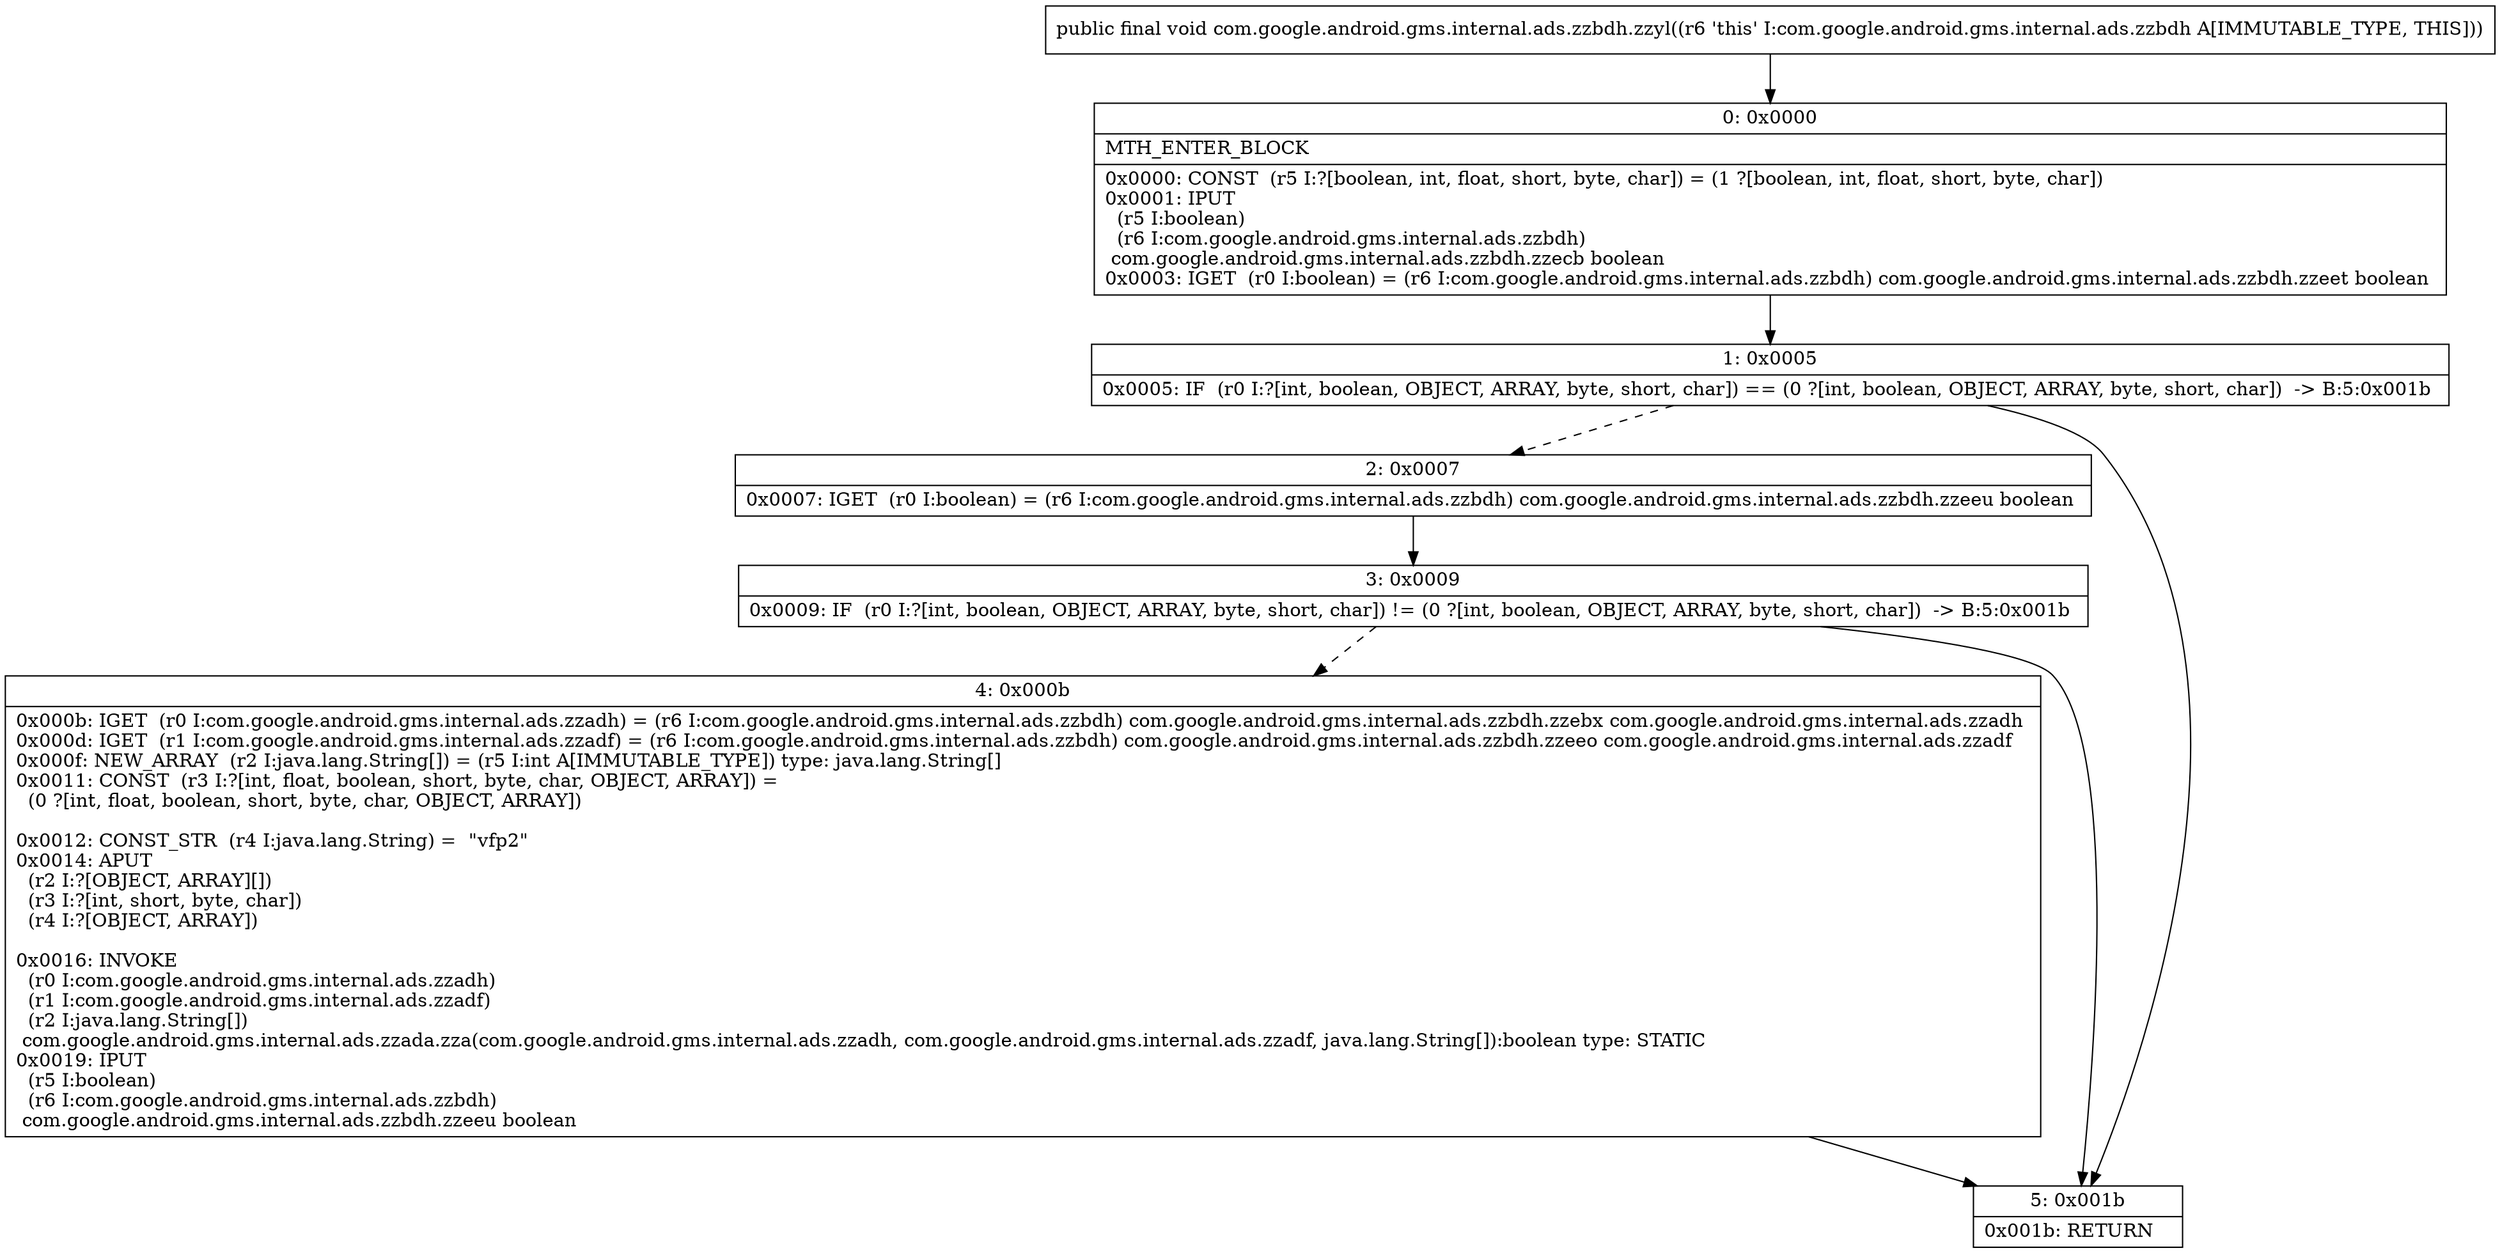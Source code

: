 digraph "CFG forcom.google.android.gms.internal.ads.zzbdh.zzyl()V" {
Node_0 [shape=record,label="{0\:\ 0x0000|MTH_ENTER_BLOCK\l|0x0000: CONST  (r5 I:?[boolean, int, float, short, byte, char]) = (1 ?[boolean, int, float, short, byte, char]) \l0x0001: IPUT  \l  (r5 I:boolean)\l  (r6 I:com.google.android.gms.internal.ads.zzbdh)\l com.google.android.gms.internal.ads.zzbdh.zzecb boolean \l0x0003: IGET  (r0 I:boolean) = (r6 I:com.google.android.gms.internal.ads.zzbdh) com.google.android.gms.internal.ads.zzbdh.zzeet boolean \l}"];
Node_1 [shape=record,label="{1\:\ 0x0005|0x0005: IF  (r0 I:?[int, boolean, OBJECT, ARRAY, byte, short, char]) == (0 ?[int, boolean, OBJECT, ARRAY, byte, short, char])  \-\> B:5:0x001b \l}"];
Node_2 [shape=record,label="{2\:\ 0x0007|0x0007: IGET  (r0 I:boolean) = (r6 I:com.google.android.gms.internal.ads.zzbdh) com.google.android.gms.internal.ads.zzbdh.zzeeu boolean \l}"];
Node_3 [shape=record,label="{3\:\ 0x0009|0x0009: IF  (r0 I:?[int, boolean, OBJECT, ARRAY, byte, short, char]) != (0 ?[int, boolean, OBJECT, ARRAY, byte, short, char])  \-\> B:5:0x001b \l}"];
Node_4 [shape=record,label="{4\:\ 0x000b|0x000b: IGET  (r0 I:com.google.android.gms.internal.ads.zzadh) = (r6 I:com.google.android.gms.internal.ads.zzbdh) com.google.android.gms.internal.ads.zzbdh.zzebx com.google.android.gms.internal.ads.zzadh \l0x000d: IGET  (r1 I:com.google.android.gms.internal.ads.zzadf) = (r6 I:com.google.android.gms.internal.ads.zzbdh) com.google.android.gms.internal.ads.zzbdh.zzeeo com.google.android.gms.internal.ads.zzadf \l0x000f: NEW_ARRAY  (r2 I:java.lang.String[]) = (r5 I:int A[IMMUTABLE_TYPE]) type: java.lang.String[] \l0x0011: CONST  (r3 I:?[int, float, boolean, short, byte, char, OBJECT, ARRAY]) = \l  (0 ?[int, float, boolean, short, byte, char, OBJECT, ARRAY])\l \l0x0012: CONST_STR  (r4 I:java.lang.String) =  \"vfp2\" \l0x0014: APUT  \l  (r2 I:?[OBJECT, ARRAY][])\l  (r3 I:?[int, short, byte, char])\l  (r4 I:?[OBJECT, ARRAY])\l \l0x0016: INVOKE  \l  (r0 I:com.google.android.gms.internal.ads.zzadh)\l  (r1 I:com.google.android.gms.internal.ads.zzadf)\l  (r2 I:java.lang.String[])\l com.google.android.gms.internal.ads.zzada.zza(com.google.android.gms.internal.ads.zzadh, com.google.android.gms.internal.ads.zzadf, java.lang.String[]):boolean type: STATIC \l0x0019: IPUT  \l  (r5 I:boolean)\l  (r6 I:com.google.android.gms.internal.ads.zzbdh)\l com.google.android.gms.internal.ads.zzbdh.zzeeu boolean \l}"];
Node_5 [shape=record,label="{5\:\ 0x001b|0x001b: RETURN   \l}"];
MethodNode[shape=record,label="{public final void com.google.android.gms.internal.ads.zzbdh.zzyl((r6 'this' I:com.google.android.gms.internal.ads.zzbdh A[IMMUTABLE_TYPE, THIS])) }"];
MethodNode -> Node_0;
Node_0 -> Node_1;
Node_1 -> Node_2[style=dashed];
Node_1 -> Node_5;
Node_2 -> Node_3;
Node_3 -> Node_4[style=dashed];
Node_3 -> Node_5;
Node_4 -> Node_5;
}


